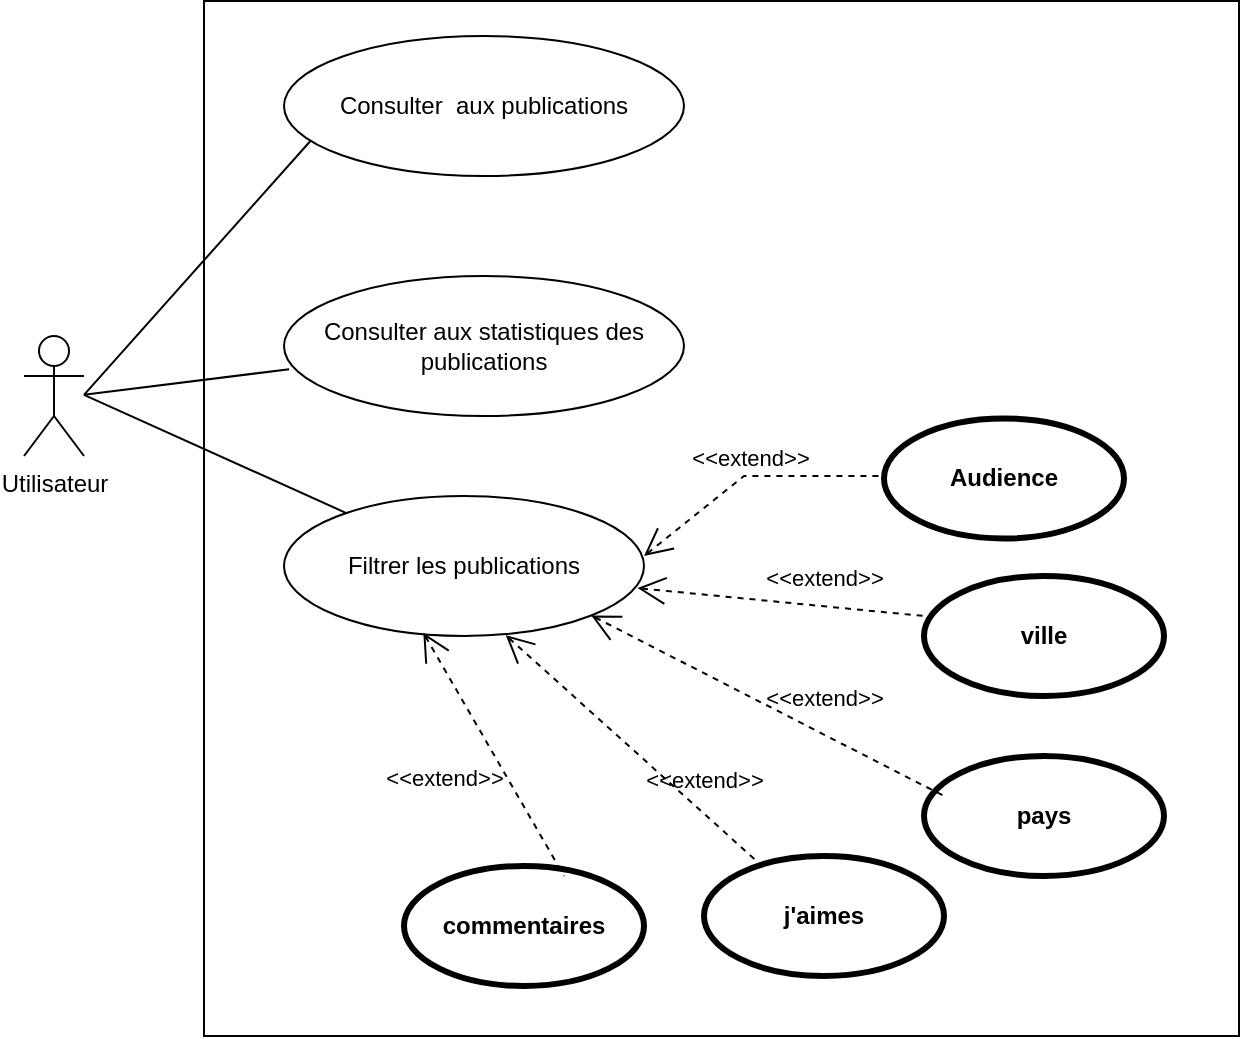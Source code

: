 <mxfile version="16.2.7" type="github">
  <diagram id="6NPVxZc6Zph17vFIf_1I" name="Page-1">
    <mxGraphModel dx="925" dy="581" grid="1" gridSize="10" guides="1" tooltips="1" connect="1" arrows="1" fold="1" page="1" pageScale="1" pageWidth="827" pageHeight="1169" math="0" shadow="0">
      <root>
        <mxCell id="0" />
        <mxCell id="1" parent="0" />
        <mxCell id="Uz0JHmNVNITLveVFGuAH-9" value="" style="whiteSpace=wrap;html=1;aspect=fixed;" vertex="1" parent="1">
          <mxGeometry x="230" y="92.5" width="517.5" height="517.5" as="geometry" />
        </mxCell>
        <mxCell id="Uz0JHmNVNITLveVFGuAH-1" value="Utilisateur" style="shape=umlActor;html=1;verticalLabelPosition=bottom;verticalAlign=top;align=center;" vertex="1" parent="1">
          <mxGeometry x="140" y="260" width="30" height="60" as="geometry" />
        </mxCell>
        <mxCell id="Uz0JHmNVNITLveVFGuAH-3" value="Filtrer les publications" style="ellipse;whiteSpace=wrap;html=1;" vertex="1" parent="1">
          <mxGeometry x="270" y="340" width="180" height="70" as="geometry" />
        </mxCell>
        <mxCell id="Uz0JHmNVNITLveVFGuAH-6" value="Consulter aux statistiques des publications" style="ellipse;whiteSpace=wrap;html=1;" vertex="1" parent="1">
          <mxGeometry x="270" y="230" width="200" height="70" as="geometry" />
        </mxCell>
        <mxCell id="Uz0JHmNVNITLveVFGuAH-7" value="Consulter &amp;nbsp;aux publications" style="ellipse;whiteSpace=wrap;html=1;" vertex="1" parent="1">
          <mxGeometry x="270" y="110" width="200" height="70" as="geometry" />
        </mxCell>
        <mxCell id="Uz0JHmNVNITLveVFGuAH-11" value="&amp;lt;&amp;lt;extend&amp;gt;&amp;gt;" style="edgeStyle=none;html=1;startArrow=open;endArrow=none;startSize=12;verticalAlign=bottom;dashed=1;labelBackgroundColor=none;rounded=0;" edge="1" parent="1">
          <mxGeometry width="160" relative="1" as="geometry">
            <mxPoint x="450" y="370" as="sourcePoint" />
            <mxPoint x="570" y="330" as="targetPoint" />
            <Array as="points">
              <mxPoint x="500" y="330" />
            </Array>
          </mxGeometry>
        </mxCell>
        <mxCell id="Uz0JHmNVNITLveVFGuAH-12" value="Audience" style="shape=ellipse;html=1;strokeWidth=3;fontStyle=1;whiteSpace=wrap;align=center;perimeter=ellipsePerimeter;" vertex="1" parent="1">
          <mxGeometry x="570" y="301.25" width="120" height="60" as="geometry" />
        </mxCell>
        <mxCell id="Uz0JHmNVNITLveVFGuAH-14" value="ville" style="shape=ellipse;html=1;strokeWidth=3;fontStyle=1;whiteSpace=wrap;align=center;perimeter=ellipsePerimeter;" vertex="1" parent="1">
          <mxGeometry x="590" y="380" width="120" height="60" as="geometry" />
        </mxCell>
        <mxCell id="Uz0JHmNVNITLveVFGuAH-15" value="commentaires" style="shape=ellipse;html=1;strokeWidth=3;fontStyle=1;whiteSpace=wrap;align=center;perimeter=ellipsePerimeter;" vertex="1" parent="1">
          <mxGeometry x="330" y="525" width="120" height="60" as="geometry" />
        </mxCell>
        <mxCell id="Uz0JHmNVNITLveVFGuAH-16" value="j&#39;aimes" style="shape=ellipse;html=1;strokeWidth=3;fontStyle=1;whiteSpace=wrap;align=center;perimeter=ellipsePerimeter;" vertex="1" parent="1">
          <mxGeometry x="480" y="520" width="120" height="60" as="geometry" />
        </mxCell>
        <mxCell id="Uz0JHmNVNITLveVFGuAH-17" value="pays" style="shape=ellipse;html=1;strokeWidth=3;fontStyle=1;whiteSpace=wrap;align=center;perimeter=ellipsePerimeter;" vertex="1" parent="1">
          <mxGeometry x="590" y="470" width="120" height="60" as="geometry" />
        </mxCell>
        <mxCell id="Uz0JHmNVNITLveVFGuAH-18" value="&amp;lt;&amp;lt;extend&amp;gt;&amp;gt;" style="edgeStyle=none;html=1;startArrow=open;endArrow=none;startSize=12;verticalAlign=bottom;dashed=1;labelBackgroundColor=none;rounded=0;exitX=0.982;exitY=0.658;exitDx=0;exitDy=0;exitPerimeter=0;" edge="1" parent="1" source="Uz0JHmNVNITLveVFGuAH-3">
          <mxGeometry x="0.295" y="5" width="160" relative="1" as="geometry">
            <mxPoint x="430" y="400" as="sourcePoint" />
            <mxPoint x="590" y="400" as="targetPoint" />
            <mxPoint as="offset" />
          </mxGeometry>
        </mxCell>
        <mxCell id="Uz0JHmNVNITLveVFGuAH-19" value="&amp;lt;&amp;lt;extend&amp;gt;&amp;gt;" style="edgeStyle=none;html=1;startArrow=open;endArrow=none;startSize=12;verticalAlign=bottom;dashed=1;labelBackgroundColor=none;rounded=0;entryX=0.252;entryY=0.101;entryDx=0;entryDy=0;entryPerimeter=0;exitX=0.616;exitY=0.994;exitDx=0;exitDy=0;exitPerimeter=0;" edge="1" parent="1" source="Uz0JHmNVNITLveVFGuAH-3" target="Uz0JHmNVNITLveVFGuAH-16">
          <mxGeometry x="0.465" y="7" width="160" relative="1" as="geometry">
            <mxPoint x="340" y="470" as="sourcePoint" />
            <mxPoint x="500" y="470" as="targetPoint" />
            <mxPoint y="1" as="offset" />
          </mxGeometry>
        </mxCell>
        <mxCell id="Uz0JHmNVNITLveVFGuAH-20" value="&amp;lt;&amp;lt;extend&amp;gt;&amp;gt;" style="edgeStyle=none;html=1;startArrow=open;endArrow=none;startSize=12;verticalAlign=bottom;dashed=1;labelBackgroundColor=none;rounded=0;exitX=1;exitY=1;exitDx=0;exitDy=0;" edge="1" parent="1" source="Uz0JHmNVNITLveVFGuAH-3">
          <mxGeometry x="0.275" y="8" width="160" relative="1" as="geometry">
            <mxPoint x="440" y="490" as="sourcePoint" />
            <mxPoint x="600" y="490" as="targetPoint" />
            <mxPoint as="offset" />
          </mxGeometry>
        </mxCell>
        <mxCell id="Uz0JHmNVNITLveVFGuAH-21" value="&amp;lt;&amp;lt;extend&amp;gt;&amp;gt;" style="edgeStyle=none;html=1;startArrow=open;endArrow=none;startSize=12;verticalAlign=bottom;dashed=1;labelBackgroundColor=none;rounded=0;entryX=0.667;entryY=0.083;entryDx=0;entryDy=0;entryPerimeter=0;exitX=0.387;exitY=0.977;exitDx=0;exitDy=0;exitPerimeter=0;" edge="1" parent="1" source="Uz0JHmNVNITLveVFGuAH-3" target="Uz0JHmNVNITLveVFGuAH-15">
          <mxGeometry x="0.079" y="-32" width="160" relative="1" as="geometry">
            <mxPoint x="280" y="510" as="sourcePoint" />
            <mxPoint x="440" y="510" as="targetPoint" />
            <mxPoint as="offset" />
          </mxGeometry>
        </mxCell>
        <mxCell id="Uz0JHmNVNITLveVFGuAH-22" value="" style="edgeStyle=none;html=1;endArrow=none;verticalAlign=bottom;rounded=0;entryX=0.066;entryY=0.75;entryDx=0;entryDy=0;entryPerimeter=0;" edge="1" parent="1" target="Uz0JHmNVNITLveVFGuAH-7">
          <mxGeometry width="160" relative="1" as="geometry">
            <mxPoint x="170" y="289.41" as="sourcePoint" />
            <mxPoint x="330" y="289.41" as="targetPoint" />
          </mxGeometry>
        </mxCell>
        <mxCell id="Uz0JHmNVNITLveVFGuAH-23" value="" style="edgeStyle=none;html=1;endArrow=none;verticalAlign=bottom;rounded=0;entryX=0.013;entryY=0.666;entryDx=0;entryDy=0;entryPerimeter=0;" edge="1" parent="1" target="Uz0JHmNVNITLveVFGuAH-6">
          <mxGeometry width="160" relative="1" as="geometry">
            <mxPoint x="170" y="289.41" as="sourcePoint" />
            <mxPoint x="330" y="289.41" as="targetPoint" />
          </mxGeometry>
        </mxCell>
        <mxCell id="Uz0JHmNVNITLveVFGuAH-24" value="" style="edgeStyle=none;html=1;endArrow=none;verticalAlign=bottom;rounded=0;" edge="1" parent="1" target="Uz0JHmNVNITLveVFGuAH-3">
          <mxGeometry width="160" relative="1" as="geometry">
            <mxPoint x="170" y="289.41" as="sourcePoint" />
            <mxPoint x="330" y="289.41" as="targetPoint" />
          </mxGeometry>
        </mxCell>
      </root>
    </mxGraphModel>
  </diagram>
</mxfile>

